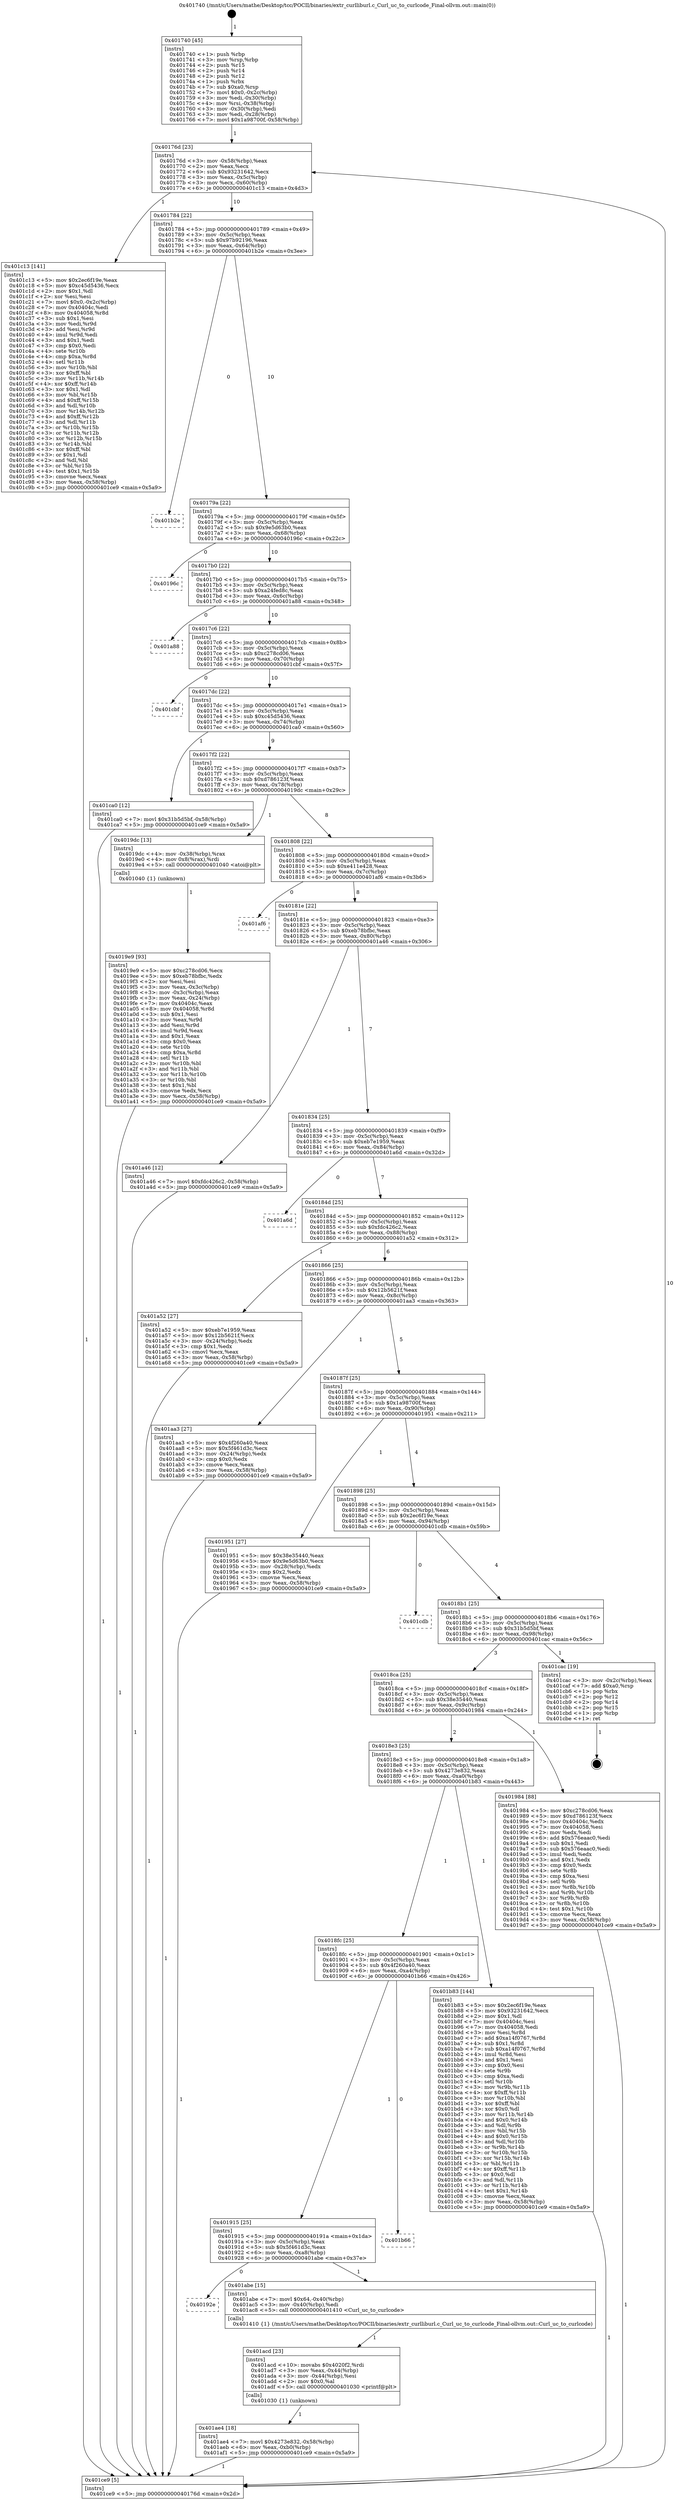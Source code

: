 digraph "0x401740" {
  label = "0x401740 (/mnt/c/Users/mathe/Desktop/tcc/POCII/binaries/extr_curlliburl.c_Curl_uc_to_curlcode_Final-ollvm.out::main(0))"
  labelloc = "t"
  node[shape=record]

  Entry [label="",width=0.3,height=0.3,shape=circle,fillcolor=black,style=filled]
  "0x40176d" [label="{
     0x40176d [23]\l
     | [instrs]\l
     &nbsp;&nbsp;0x40176d \<+3\>: mov -0x58(%rbp),%eax\l
     &nbsp;&nbsp;0x401770 \<+2\>: mov %eax,%ecx\l
     &nbsp;&nbsp;0x401772 \<+6\>: sub $0x93231642,%ecx\l
     &nbsp;&nbsp;0x401778 \<+3\>: mov %eax,-0x5c(%rbp)\l
     &nbsp;&nbsp;0x40177b \<+3\>: mov %ecx,-0x60(%rbp)\l
     &nbsp;&nbsp;0x40177e \<+6\>: je 0000000000401c13 \<main+0x4d3\>\l
  }"]
  "0x401c13" [label="{
     0x401c13 [141]\l
     | [instrs]\l
     &nbsp;&nbsp;0x401c13 \<+5\>: mov $0x2ec6f19e,%eax\l
     &nbsp;&nbsp;0x401c18 \<+5\>: mov $0xc45d5436,%ecx\l
     &nbsp;&nbsp;0x401c1d \<+2\>: mov $0x1,%dl\l
     &nbsp;&nbsp;0x401c1f \<+2\>: xor %esi,%esi\l
     &nbsp;&nbsp;0x401c21 \<+7\>: movl $0x0,-0x2c(%rbp)\l
     &nbsp;&nbsp;0x401c28 \<+7\>: mov 0x40404c,%edi\l
     &nbsp;&nbsp;0x401c2f \<+8\>: mov 0x404058,%r8d\l
     &nbsp;&nbsp;0x401c37 \<+3\>: sub $0x1,%esi\l
     &nbsp;&nbsp;0x401c3a \<+3\>: mov %edi,%r9d\l
     &nbsp;&nbsp;0x401c3d \<+3\>: add %esi,%r9d\l
     &nbsp;&nbsp;0x401c40 \<+4\>: imul %r9d,%edi\l
     &nbsp;&nbsp;0x401c44 \<+3\>: and $0x1,%edi\l
     &nbsp;&nbsp;0x401c47 \<+3\>: cmp $0x0,%edi\l
     &nbsp;&nbsp;0x401c4a \<+4\>: sete %r10b\l
     &nbsp;&nbsp;0x401c4e \<+4\>: cmp $0xa,%r8d\l
     &nbsp;&nbsp;0x401c52 \<+4\>: setl %r11b\l
     &nbsp;&nbsp;0x401c56 \<+3\>: mov %r10b,%bl\l
     &nbsp;&nbsp;0x401c59 \<+3\>: xor $0xff,%bl\l
     &nbsp;&nbsp;0x401c5c \<+3\>: mov %r11b,%r14b\l
     &nbsp;&nbsp;0x401c5f \<+4\>: xor $0xff,%r14b\l
     &nbsp;&nbsp;0x401c63 \<+3\>: xor $0x1,%dl\l
     &nbsp;&nbsp;0x401c66 \<+3\>: mov %bl,%r15b\l
     &nbsp;&nbsp;0x401c69 \<+4\>: and $0xff,%r15b\l
     &nbsp;&nbsp;0x401c6d \<+3\>: and %dl,%r10b\l
     &nbsp;&nbsp;0x401c70 \<+3\>: mov %r14b,%r12b\l
     &nbsp;&nbsp;0x401c73 \<+4\>: and $0xff,%r12b\l
     &nbsp;&nbsp;0x401c77 \<+3\>: and %dl,%r11b\l
     &nbsp;&nbsp;0x401c7a \<+3\>: or %r10b,%r15b\l
     &nbsp;&nbsp;0x401c7d \<+3\>: or %r11b,%r12b\l
     &nbsp;&nbsp;0x401c80 \<+3\>: xor %r12b,%r15b\l
     &nbsp;&nbsp;0x401c83 \<+3\>: or %r14b,%bl\l
     &nbsp;&nbsp;0x401c86 \<+3\>: xor $0xff,%bl\l
     &nbsp;&nbsp;0x401c89 \<+3\>: or $0x1,%dl\l
     &nbsp;&nbsp;0x401c8c \<+2\>: and %dl,%bl\l
     &nbsp;&nbsp;0x401c8e \<+3\>: or %bl,%r15b\l
     &nbsp;&nbsp;0x401c91 \<+4\>: test $0x1,%r15b\l
     &nbsp;&nbsp;0x401c95 \<+3\>: cmovne %ecx,%eax\l
     &nbsp;&nbsp;0x401c98 \<+3\>: mov %eax,-0x58(%rbp)\l
     &nbsp;&nbsp;0x401c9b \<+5\>: jmp 0000000000401ce9 \<main+0x5a9\>\l
  }"]
  "0x401784" [label="{
     0x401784 [22]\l
     | [instrs]\l
     &nbsp;&nbsp;0x401784 \<+5\>: jmp 0000000000401789 \<main+0x49\>\l
     &nbsp;&nbsp;0x401789 \<+3\>: mov -0x5c(%rbp),%eax\l
     &nbsp;&nbsp;0x40178c \<+5\>: sub $0x97b92196,%eax\l
     &nbsp;&nbsp;0x401791 \<+3\>: mov %eax,-0x64(%rbp)\l
     &nbsp;&nbsp;0x401794 \<+6\>: je 0000000000401b2e \<main+0x3ee\>\l
  }"]
  Exit [label="",width=0.3,height=0.3,shape=circle,fillcolor=black,style=filled,peripheries=2]
  "0x401b2e" [label="{
     0x401b2e\l
  }", style=dashed]
  "0x40179a" [label="{
     0x40179a [22]\l
     | [instrs]\l
     &nbsp;&nbsp;0x40179a \<+5\>: jmp 000000000040179f \<main+0x5f\>\l
     &nbsp;&nbsp;0x40179f \<+3\>: mov -0x5c(%rbp),%eax\l
     &nbsp;&nbsp;0x4017a2 \<+5\>: sub $0x9e5d63b0,%eax\l
     &nbsp;&nbsp;0x4017a7 \<+3\>: mov %eax,-0x68(%rbp)\l
     &nbsp;&nbsp;0x4017aa \<+6\>: je 000000000040196c \<main+0x22c\>\l
  }"]
  "0x401ae4" [label="{
     0x401ae4 [18]\l
     | [instrs]\l
     &nbsp;&nbsp;0x401ae4 \<+7\>: movl $0x4273e832,-0x58(%rbp)\l
     &nbsp;&nbsp;0x401aeb \<+6\>: mov %eax,-0xb0(%rbp)\l
     &nbsp;&nbsp;0x401af1 \<+5\>: jmp 0000000000401ce9 \<main+0x5a9\>\l
  }"]
  "0x40196c" [label="{
     0x40196c\l
  }", style=dashed]
  "0x4017b0" [label="{
     0x4017b0 [22]\l
     | [instrs]\l
     &nbsp;&nbsp;0x4017b0 \<+5\>: jmp 00000000004017b5 \<main+0x75\>\l
     &nbsp;&nbsp;0x4017b5 \<+3\>: mov -0x5c(%rbp),%eax\l
     &nbsp;&nbsp;0x4017b8 \<+5\>: sub $0xa24fed8c,%eax\l
     &nbsp;&nbsp;0x4017bd \<+3\>: mov %eax,-0x6c(%rbp)\l
     &nbsp;&nbsp;0x4017c0 \<+6\>: je 0000000000401a88 \<main+0x348\>\l
  }"]
  "0x401acd" [label="{
     0x401acd [23]\l
     | [instrs]\l
     &nbsp;&nbsp;0x401acd \<+10\>: movabs $0x4020f2,%rdi\l
     &nbsp;&nbsp;0x401ad7 \<+3\>: mov %eax,-0x44(%rbp)\l
     &nbsp;&nbsp;0x401ada \<+3\>: mov -0x44(%rbp),%esi\l
     &nbsp;&nbsp;0x401add \<+2\>: mov $0x0,%al\l
     &nbsp;&nbsp;0x401adf \<+5\>: call 0000000000401030 \<printf@plt\>\l
     | [calls]\l
     &nbsp;&nbsp;0x401030 \{1\} (unknown)\l
  }"]
  "0x401a88" [label="{
     0x401a88\l
  }", style=dashed]
  "0x4017c6" [label="{
     0x4017c6 [22]\l
     | [instrs]\l
     &nbsp;&nbsp;0x4017c6 \<+5\>: jmp 00000000004017cb \<main+0x8b\>\l
     &nbsp;&nbsp;0x4017cb \<+3\>: mov -0x5c(%rbp),%eax\l
     &nbsp;&nbsp;0x4017ce \<+5\>: sub $0xc278cd06,%eax\l
     &nbsp;&nbsp;0x4017d3 \<+3\>: mov %eax,-0x70(%rbp)\l
     &nbsp;&nbsp;0x4017d6 \<+6\>: je 0000000000401cbf \<main+0x57f\>\l
  }"]
  "0x40192e" [label="{
     0x40192e\l
  }", style=dashed]
  "0x401cbf" [label="{
     0x401cbf\l
  }", style=dashed]
  "0x4017dc" [label="{
     0x4017dc [22]\l
     | [instrs]\l
     &nbsp;&nbsp;0x4017dc \<+5\>: jmp 00000000004017e1 \<main+0xa1\>\l
     &nbsp;&nbsp;0x4017e1 \<+3\>: mov -0x5c(%rbp),%eax\l
     &nbsp;&nbsp;0x4017e4 \<+5\>: sub $0xc45d5436,%eax\l
     &nbsp;&nbsp;0x4017e9 \<+3\>: mov %eax,-0x74(%rbp)\l
     &nbsp;&nbsp;0x4017ec \<+6\>: je 0000000000401ca0 \<main+0x560\>\l
  }"]
  "0x401abe" [label="{
     0x401abe [15]\l
     | [instrs]\l
     &nbsp;&nbsp;0x401abe \<+7\>: movl $0x64,-0x40(%rbp)\l
     &nbsp;&nbsp;0x401ac5 \<+3\>: mov -0x40(%rbp),%edi\l
     &nbsp;&nbsp;0x401ac8 \<+5\>: call 0000000000401410 \<Curl_uc_to_curlcode\>\l
     | [calls]\l
     &nbsp;&nbsp;0x401410 \{1\} (/mnt/c/Users/mathe/Desktop/tcc/POCII/binaries/extr_curlliburl.c_Curl_uc_to_curlcode_Final-ollvm.out::Curl_uc_to_curlcode)\l
  }"]
  "0x401ca0" [label="{
     0x401ca0 [12]\l
     | [instrs]\l
     &nbsp;&nbsp;0x401ca0 \<+7\>: movl $0x31b5d5bf,-0x58(%rbp)\l
     &nbsp;&nbsp;0x401ca7 \<+5\>: jmp 0000000000401ce9 \<main+0x5a9\>\l
  }"]
  "0x4017f2" [label="{
     0x4017f2 [22]\l
     | [instrs]\l
     &nbsp;&nbsp;0x4017f2 \<+5\>: jmp 00000000004017f7 \<main+0xb7\>\l
     &nbsp;&nbsp;0x4017f7 \<+3\>: mov -0x5c(%rbp),%eax\l
     &nbsp;&nbsp;0x4017fa \<+5\>: sub $0xd786123f,%eax\l
     &nbsp;&nbsp;0x4017ff \<+3\>: mov %eax,-0x78(%rbp)\l
     &nbsp;&nbsp;0x401802 \<+6\>: je 00000000004019dc \<main+0x29c\>\l
  }"]
  "0x401915" [label="{
     0x401915 [25]\l
     | [instrs]\l
     &nbsp;&nbsp;0x401915 \<+5\>: jmp 000000000040191a \<main+0x1da\>\l
     &nbsp;&nbsp;0x40191a \<+3\>: mov -0x5c(%rbp),%eax\l
     &nbsp;&nbsp;0x40191d \<+5\>: sub $0x5f461d3c,%eax\l
     &nbsp;&nbsp;0x401922 \<+6\>: mov %eax,-0xa8(%rbp)\l
     &nbsp;&nbsp;0x401928 \<+6\>: je 0000000000401abe \<main+0x37e\>\l
  }"]
  "0x4019dc" [label="{
     0x4019dc [13]\l
     | [instrs]\l
     &nbsp;&nbsp;0x4019dc \<+4\>: mov -0x38(%rbp),%rax\l
     &nbsp;&nbsp;0x4019e0 \<+4\>: mov 0x8(%rax),%rdi\l
     &nbsp;&nbsp;0x4019e4 \<+5\>: call 0000000000401040 \<atoi@plt\>\l
     | [calls]\l
     &nbsp;&nbsp;0x401040 \{1\} (unknown)\l
  }"]
  "0x401808" [label="{
     0x401808 [22]\l
     | [instrs]\l
     &nbsp;&nbsp;0x401808 \<+5\>: jmp 000000000040180d \<main+0xcd\>\l
     &nbsp;&nbsp;0x40180d \<+3\>: mov -0x5c(%rbp),%eax\l
     &nbsp;&nbsp;0x401810 \<+5\>: sub $0xe411e428,%eax\l
     &nbsp;&nbsp;0x401815 \<+3\>: mov %eax,-0x7c(%rbp)\l
     &nbsp;&nbsp;0x401818 \<+6\>: je 0000000000401af6 \<main+0x3b6\>\l
  }"]
  "0x401b66" [label="{
     0x401b66\l
  }", style=dashed]
  "0x401af6" [label="{
     0x401af6\l
  }", style=dashed]
  "0x40181e" [label="{
     0x40181e [22]\l
     | [instrs]\l
     &nbsp;&nbsp;0x40181e \<+5\>: jmp 0000000000401823 \<main+0xe3\>\l
     &nbsp;&nbsp;0x401823 \<+3\>: mov -0x5c(%rbp),%eax\l
     &nbsp;&nbsp;0x401826 \<+5\>: sub $0xeb78bfbc,%eax\l
     &nbsp;&nbsp;0x40182b \<+3\>: mov %eax,-0x80(%rbp)\l
     &nbsp;&nbsp;0x40182e \<+6\>: je 0000000000401a46 \<main+0x306\>\l
  }"]
  "0x4018fc" [label="{
     0x4018fc [25]\l
     | [instrs]\l
     &nbsp;&nbsp;0x4018fc \<+5\>: jmp 0000000000401901 \<main+0x1c1\>\l
     &nbsp;&nbsp;0x401901 \<+3\>: mov -0x5c(%rbp),%eax\l
     &nbsp;&nbsp;0x401904 \<+5\>: sub $0x4f260a40,%eax\l
     &nbsp;&nbsp;0x401909 \<+6\>: mov %eax,-0xa4(%rbp)\l
     &nbsp;&nbsp;0x40190f \<+6\>: je 0000000000401b66 \<main+0x426\>\l
  }"]
  "0x401a46" [label="{
     0x401a46 [12]\l
     | [instrs]\l
     &nbsp;&nbsp;0x401a46 \<+7\>: movl $0xfdc426c2,-0x58(%rbp)\l
     &nbsp;&nbsp;0x401a4d \<+5\>: jmp 0000000000401ce9 \<main+0x5a9\>\l
  }"]
  "0x401834" [label="{
     0x401834 [25]\l
     | [instrs]\l
     &nbsp;&nbsp;0x401834 \<+5\>: jmp 0000000000401839 \<main+0xf9\>\l
     &nbsp;&nbsp;0x401839 \<+3\>: mov -0x5c(%rbp),%eax\l
     &nbsp;&nbsp;0x40183c \<+5\>: sub $0xeb7e1959,%eax\l
     &nbsp;&nbsp;0x401841 \<+6\>: mov %eax,-0x84(%rbp)\l
     &nbsp;&nbsp;0x401847 \<+6\>: je 0000000000401a6d \<main+0x32d\>\l
  }"]
  "0x401b83" [label="{
     0x401b83 [144]\l
     | [instrs]\l
     &nbsp;&nbsp;0x401b83 \<+5\>: mov $0x2ec6f19e,%eax\l
     &nbsp;&nbsp;0x401b88 \<+5\>: mov $0x93231642,%ecx\l
     &nbsp;&nbsp;0x401b8d \<+2\>: mov $0x1,%dl\l
     &nbsp;&nbsp;0x401b8f \<+7\>: mov 0x40404c,%esi\l
     &nbsp;&nbsp;0x401b96 \<+7\>: mov 0x404058,%edi\l
     &nbsp;&nbsp;0x401b9d \<+3\>: mov %esi,%r8d\l
     &nbsp;&nbsp;0x401ba0 \<+7\>: add $0xa14f0767,%r8d\l
     &nbsp;&nbsp;0x401ba7 \<+4\>: sub $0x1,%r8d\l
     &nbsp;&nbsp;0x401bab \<+7\>: sub $0xa14f0767,%r8d\l
     &nbsp;&nbsp;0x401bb2 \<+4\>: imul %r8d,%esi\l
     &nbsp;&nbsp;0x401bb6 \<+3\>: and $0x1,%esi\l
     &nbsp;&nbsp;0x401bb9 \<+3\>: cmp $0x0,%esi\l
     &nbsp;&nbsp;0x401bbc \<+4\>: sete %r9b\l
     &nbsp;&nbsp;0x401bc0 \<+3\>: cmp $0xa,%edi\l
     &nbsp;&nbsp;0x401bc3 \<+4\>: setl %r10b\l
     &nbsp;&nbsp;0x401bc7 \<+3\>: mov %r9b,%r11b\l
     &nbsp;&nbsp;0x401bca \<+4\>: xor $0xff,%r11b\l
     &nbsp;&nbsp;0x401bce \<+3\>: mov %r10b,%bl\l
     &nbsp;&nbsp;0x401bd1 \<+3\>: xor $0xff,%bl\l
     &nbsp;&nbsp;0x401bd4 \<+3\>: xor $0x0,%dl\l
     &nbsp;&nbsp;0x401bd7 \<+3\>: mov %r11b,%r14b\l
     &nbsp;&nbsp;0x401bda \<+4\>: and $0x0,%r14b\l
     &nbsp;&nbsp;0x401bde \<+3\>: and %dl,%r9b\l
     &nbsp;&nbsp;0x401be1 \<+3\>: mov %bl,%r15b\l
     &nbsp;&nbsp;0x401be4 \<+4\>: and $0x0,%r15b\l
     &nbsp;&nbsp;0x401be8 \<+3\>: and %dl,%r10b\l
     &nbsp;&nbsp;0x401beb \<+3\>: or %r9b,%r14b\l
     &nbsp;&nbsp;0x401bee \<+3\>: or %r10b,%r15b\l
     &nbsp;&nbsp;0x401bf1 \<+3\>: xor %r15b,%r14b\l
     &nbsp;&nbsp;0x401bf4 \<+3\>: or %bl,%r11b\l
     &nbsp;&nbsp;0x401bf7 \<+4\>: xor $0xff,%r11b\l
     &nbsp;&nbsp;0x401bfb \<+3\>: or $0x0,%dl\l
     &nbsp;&nbsp;0x401bfe \<+3\>: and %dl,%r11b\l
     &nbsp;&nbsp;0x401c01 \<+3\>: or %r11b,%r14b\l
     &nbsp;&nbsp;0x401c04 \<+4\>: test $0x1,%r14b\l
     &nbsp;&nbsp;0x401c08 \<+3\>: cmovne %ecx,%eax\l
     &nbsp;&nbsp;0x401c0b \<+3\>: mov %eax,-0x58(%rbp)\l
     &nbsp;&nbsp;0x401c0e \<+5\>: jmp 0000000000401ce9 \<main+0x5a9\>\l
  }"]
  "0x401a6d" [label="{
     0x401a6d\l
  }", style=dashed]
  "0x40184d" [label="{
     0x40184d [25]\l
     | [instrs]\l
     &nbsp;&nbsp;0x40184d \<+5\>: jmp 0000000000401852 \<main+0x112\>\l
     &nbsp;&nbsp;0x401852 \<+3\>: mov -0x5c(%rbp),%eax\l
     &nbsp;&nbsp;0x401855 \<+5\>: sub $0xfdc426c2,%eax\l
     &nbsp;&nbsp;0x40185a \<+6\>: mov %eax,-0x88(%rbp)\l
     &nbsp;&nbsp;0x401860 \<+6\>: je 0000000000401a52 \<main+0x312\>\l
  }"]
  "0x4019e9" [label="{
     0x4019e9 [93]\l
     | [instrs]\l
     &nbsp;&nbsp;0x4019e9 \<+5\>: mov $0xc278cd06,%ecx\l
     &nbsp;&nbsp;0x4019ee \<+5\>: mov $0xeb78bfbc,%edx\l
     &nbsp;&nbsp;0x4019f3 \<+2\>: xor %esi,%esi\l
     &nbsp;&nbsp;0x4019f5 \<+3\>: mov %eax,-0x3c(%rbp)\l
     &nbsp;&nbsp;0x4019f8 \<+3\>: mov -0x3c(%rbp),%eax\l
     &nbsp;&nbsp;0x4019fb \<+3\>: mov %eax,-0x24(%rbp)\l
     &nbsp;&nbsp;0x4019fe \<+7\>: mov 0x40404c,%eax\l
     &nbsp;&nbsp;0x401a05 \<+8\>: mov 0x404058,%r8d\l
     &nbsp;&nbsp;0x401a0d \<+3\>: sub $0x1,%esi\l
     &nbsp;&nbsp;0x401a10 \<+3\>: mov %eax,%r9d\l
     &nbsp;&nbsp;0x401a13 \<+3\>: add %esi,%r9d\l
     &nbsp;&nbsp;0x401a16 \<+4\>: imul %r9d,%eax\l
     &nbsp;&nbsp;0x401a1a \<+3\>: and $0x1,%eax\l
     &nbsp;&nbsp;0x401a1d \<+3\>: cmp $0x0,%eax\l
     &nbsp;&nbsp;0x401a20 \<+4\>: sete %r10b\l
     &nbsp;&nbsp;0x401a24 \<+4\>: cmp $0xa,%r8d\l
     &nbsp;&nbsp;0x401a28 \<+4\>: setl %r11b\l
     &nbsp;&nbsp;0x401a2c \<+3\>: mov %r10b,%bl\l
     &nbsp;&nbsp;0x401a2f \<+3\>: and %r11b,%bl\l
     &nbsp;&nbsp;0x401a32 \<+3\>: xor %r11b,%r10b\l
     &nbsp;&nbsp;0x401a35 \<+3\>: or %r10b,%bl\l
     &nbsp;&nbsp;0x401a38 \<+3\>: test $0x1,%bl\l
     &nbsp;&nbsp;0x401a3b \<+3\>: cmovne %edx,%ecx\l
     &nbsp;&nbsp;0x401a3e \<+3\>: mov %ecx,-0x58(%rbp)\l
     &nbsp;&nbsp;0x401a41 \<+5\>: jmp 0000000000401ce9 \<main+0x5a9\>\l
  }"]
  "0x401a52" [label="{
     0x401a52 [27]\l
     | [instrs]\l
     &nbsp;&nbsp;0x401a52 \<+5\>: mov $0xeb7e1959,%eax\l
     &nbsp;&nbsp;0x401a57 \<+5\>: mov $0x12b5621f,%ecx\l
     &nbsp;&nbsp;0x401a5c \<+3\>: mov -0x24(%rbp),%edx\l
     &nbsp;&nbsp;0x401a5f \<+3\>: cmp $0x1,%edx\l
     &nbsp;&nbsp;0x401a62 \<+3\>: cmovl %ecx,%eax\l
     &nbsp;&nbsp;0x401a65 \<+3\>: mov %eax,-0x58(%rbp)\l
     &nbsp;&nbsp;0x401a68 \<+5\>: jmp 0000000000401ce9 \<main+0x5a9\>\l
  }"]
  "0x401866" [label="{
     0x401866 [25]\l
     | [instrs]\l
     &nbsp;&nbsp;0x401866 \<+5\>: jmp 000000000040186b \<main+0x12b\>\l
     &nbsp;&nbsp;0x40186b \<+3\>: mov -0x5c(%rbp),%eax\l
     &nbsp;&nbsp;0x40186e \<+5\>: sub $0x12b5621f,%eax\l
     &nbsp;&nbsp;0x401873 \<+6\>: mov %eax,-0x8c(%rbp)\l
     &nbsp;&nbsp;0x401879 \<+6\>: je 0000000000401aa3 \<main+0x363\>\l
  }"]
  "0x4018e3" [label="{
     0x4018e3 [25]\l
     | [instrs]\l
     &nbsp;&nbsp;0x4018e3 \<+5\>: jmp 00000000004018e8 \<main+0x1a8\>\l
     &nbsp;&nbsp;0x4018e8 \<+3\>: mov -0x5c(%rbp),%eax\l
     &nbsp;&nbsp;0x4018eb \<+5\>: sub $0x4273e832,%eax\l
     &nbsp;&nbsp;0x4018f0 \<+6\>: mov %eax,-0xa0(%rbp)\l
     &nbsp;&nbsp;0x4018f6 \<+6\>: je 0000000000401b83 \<main+0x443\>\l
  }"]
  "0x401aa3" [label="{
     0x401aa3 [27]\l
     | [instrs]\l
     &nbsp;&nbsp;0x401aa3 \<+5\>: mov $0x4f260a40,%eax\l
     &nbsp;&nbsp;0x401aa8 \<+5\>: mov $0x5f461d3c,%ecx\l
     &nbsp;&nbsp;0x401aad \<+3\>: mov -0x24(%rbp),%edx\l
     &nbsp;&nbsp;0x401ab0 \<+3\>: cmp $0x0,%edx\l
     &nbsp;&nbsp;0x401ab3 \<+3\>: cmove %ecx,%eax\l
     &nbsp;&nbsp;0x401ab6 \<+3\>: mov %eax,-0x58(%rbp)\l
     &nbsp;&nbsp;0x401ab9 \<+5\>: jmp 0000000000401ce9 \<main+0x5a9\>\l
  }"]
  "0x40187f" [label="{
     0x40187f [25]\l
     | [instrs]\l
     &nbsp;&nbsp;0x40187f \<+5\>: jmp 0000000000401884 \<main+0x144\>\l
     &nbsp;&nbsp;0x401884 \<+3\>: mov -0x5c(%rbp),%eax\l
     &nbsp;&nbsp;0x401887 \<+5\>: sub $0x1a98700f,%eax\l
     &nbsp;&nbsp;0x40188c \<+6\>: mov %eax,-0x90(%rbp)\l
     &nbsp;&nbsp;0x401892 \<+6\>: je 0000000000401951 \<main+0x211\>\l
  }"]
  "0x401984" [label="{
     0x401984 [88]\l
     | [instrs]\l
     &nbsp;&nbsp;0x401984 \<+5\>: mov $0xc278cd06,%eax\l
     &nbsp;&nbsp;0x401989 \<+5\>: mov $0xd786123f,%ecx\l
     &nbsp;&nbsp;0x40198e \<+7\>: mov 0x40404c,%edx\l
     &nbsp;&nbsp;0x401995 \<+7\>: mov 0x404058,%esi\l
     &nbsp;&nbsp;0x40199c \<+2\>: mov %edx,%edi\l
     &nbsp;&nbsp;0x40199e \<+6\>: add $0x576eaac0,%edi\l
     &nbsp;&nbsp;0x4019a4 \<+3\>: sub $0x1,%edi\l
     &nbsp;&nbsp;0x4019a7 \<+6\>: sub $0x576eaac0,%edi\l
     &nbsp;&nbsp;0x4019ad \<+3\>: imul %edi,%edx\l
     &nbsp;&nbsp;0x4019b0 \<+3\>: and $0x1,%edx\l
     &nbsp;&nbsp;0x4019b3 \<+3\>: cmp $0x0,%edx\l
     &nbsp;&nbsp;0x4019b6 \<+4\>: sete %r8b\l
     &nbsp;&nbsp;0x4019ba \<+3\>: cmp $0xa,%esi\l
     &nbsp;&nbsp;0x4019bd \<+4\>: setl %r9b\l
     &nbsp;&nbsp;0x4019c1 \<+3\>: mov %r8b,%r10b\l
     &nbsp;&nbsp;0x4019c4 \<+3\>: and %r9b,%r10b\l
     &nbsp;&nbsp;0x4019c7 \<+3\>: xor %r9b,%r8b\l
     &nbsp;&nbsp;0x4019ca \<+3\>: or %r8b,%r10b\l
     &nbsp;&nbsp;0x4019cd \<+4\>: test $0x1,%r10b\l
     &nbsp;&nbsp;0x4019d1 \<+3\>: cmovne %ecx,%eax\l
     &nbsp;&nbsp;0x4019d4 \<+3\>: mov %eax,-0x58(%rbp)\l
     &nbsp;&nbsp;0x4019d7 \<+5\>: jmp 0000000000401ce9 \<main+0x5a9\>\l
  }"]
  "0x401951" [label="{
     0x401951 [27]\l
     | [instrs]\l
     &nbsp;&nbsp;0x401951 \<+5\>: mov $0x38e35440,%eax\l
     &nbsp;&nbsp;0x401956 \<+5\>: mov $0x9e5d63b0,%ecx\l
     &nbsp;&nbsp;0x40195b \<+3\>: mov -0x28(%rbp),%edx\l
     &nbsp;&nbsp;0x40195e \<+3\>: cmp $0x2,%edx\l
     &nbsp;&nbsp;0x401961 \<+3\>: cmovne %ecx,%eax\l
     &nbsp;&nbsp;0x401964 \<+3\>: mov %eax,-0x58(%rbp)\l
     &nbsp;&nbsp;0x401967 \<+5\>: jmp 0000000000401ce9 \<main+0x5a9\>\l
  }"]
  "0x401898" [label="{
     0x401898 [25]\l
     | [instrs]\l
     &nbsp;&nbsp;0x401898 \<+5\>: jmp 000000000040189d \<main+0x15d\>\l
     &nbsp;&nbsp;0x40189d \<+3\>: mov -0x5c(%rbp),%eax\l
     &nbsp;&nbsp;0x4018a0 \<+5\>: sub $0x2ec6f19e,%eax\l
     &nbsp;&nbsp;0x4018a5 \<+6\>: mov %eax,-0x94(%rbp)\l
     &nbsp;&nbsp;0x4018ab \<+6\>: je 0000000000401cdb \<main+0x59b\>\l
  }"]
  "0x401ce9" [label="{
     0x401ce9 [5]\l
     | [instrs]\l
     &nbsp;&nbsp;0x401ce9 \<+5\>: jmp 000000000040176d \<main+0x2d\>\l
  }"]
  "0x401740" [label="{
     0x401740 [45]\l
     | [instrs]\l
     &nbsp;&nbsp;0x401740 \<+1\>: push %rbp\l
     &nbsp;&nbsp;0x401741 \<+3\>: mov %rsp,%rbp\l
     &nbsp;&nbsp;0x401744 \<+2\>: push %r15\l
     &nbsp;&nbsp;0x401746 \<+2\>: push %r14\l
     &nbsp;&nbsp;0x401748 \<+2\>: push %r12\l
     &nbsp;&nbsp;0x40174a \<+1\>: push %rbx\l
     &nbsp;&nbsp;0x40174b \<+7\>: sub $0xa0,%rsp\l
     &nbsp;&nbsp;0x401752 \<+7\>: movl $0x0,-0x2c(%rbp)\l
     &nbsp;&nbsp;0x401759 \<+3\>: mov %edi,-0x30(%rbp)\l
     &nbsp;&nbsp;0x40175c \<+4\>: mov %rsi,-0x38(%rbp)\l
     &nbsp;&nbsp;0x401760 \<+3\>: mov -0x30(%rbp),%edi\l
     &nbsp;&nbsp;0x401763 \<+3\>: mov %edi,-0x28(%rbp)\l
     &nbsp;&nbsp;0x401766 \<+7\>: movl $0x1a98700f,-0x58(%rbp)\l
  }"]
  "0x4018ca" [label="{
     0x4018ca [25]\l
     | [instrs]\l
     &nbsp;&nbsp;0x4018ca \<+5\>: jmp 00000000004018cf \<main+0x18f\>\l
     &nbsp;&nbsp;0x4018cf \<+3\>: mov -0x5c(%rbp),%eax\l
     &nbsp;&nbsp;0x4018d2 \<+5\>: sub $0x38e35440,%eax\l
     &nbsp;&nbsp;0x4018d7 \<+6\>: mov %eax,-0x9c(%rbp)\l
     &nbsp;&nbsp;0x4018dd \<+6\>: je 0000000000401984 \<main+0x244\>\l
  }"]
  "0x401cdb" [label="{
     0x401cdb\l
  }", style=dashed]
  "0x4018b1" [label="{
     0x4018b1 [25]\l
     | [instrs]\l
     &nbsp;&nbsp;0x4018b1 \<+5\>: jmp 00000000004018b6 \<main+0x176\>\l
     &nbsp;&nbsp;0x4018b6 \<+3\>: mov -0x5c(%rbp),%eax\l
     &nbsp;&nbsp;0x4018b9 \<+5\>: sub $0x31b5d5bf,%eax\l
     &nbsp;&nbsp;0x4018be \<+6\>: mov %eax,-0x98(%rbp)\l
     &nbsp;&nbsp;0x4018c4 \<+6\>: je 0000000000401cac \<main+0x56c\>\l
  }"]
  "0x401cac" [label="{
     0x401cac [19]\l
     | [instrs]\l
     &nbsp;&nbsp;0x401cac \<+3\>: mov -0x2c(%rbp),%eax\l
     &nbsp;&nbsp;0x401caf \<+7\>: add $0xa0,%rsp\l
     &nbsp;&nbsp;0x401cb6 \<+1\>: pop %rbx\l
     &nbsp;&nbsp;0x401cb7 \<+2\>: pop %r12\l
     &nbsp;&nbsp;0x401cb9 \<+2\>: pop %r14\l
     &nbsp;&nbsp;0x401cbb \<+2\>: pop %r15\l
     &nbsp;&nbsp;0x401cbd \<+1\>: pop %rbp\l
     &nbsp;&nbsp;0x401cbe \<+1\>: ret\l
  }"]
  Entry -> "0x401740" [label=" 1"]
  "0x40176d" -> "0x401c13" [label=" 1"]
  "0x40176d" -> "0x401784" [label=" 10"]
  "0x401cac" -> Exit [label=" 1"]
  "0x401784" -> "0x401b2e" [label=" 0"]
  "0x401784" -> "0x40179a" [label=" 10"]
  "0x401ca0" -> "0x401ce9" [label=" 1"]
  "0x40179a" -> "0x40196c" [label=" 0"]
  "0x40179a" -> "0x4017b0" [label=" 10"]
  "0x401c13" -> "0x401ce9" [label=" 1"]
  "0x4017b0" -> "0x401a88" [label=" 0"]
  "0x4017b0" -> "0x4017c6" [label=" 10"]
  "0x401b83" -> "0x401ce9" [label=" 1"]
  "0x4017c6" -> "0x401cbf" [label=" 0"]
  "0x4017c6" -> "0x4017dc" [label=" 10"]
  "0x401ae4" -> "0x401ce9" [label=" 1"]
  "0x4017dc" -> "0x401ca0" [label=" 1"]
  "0x4017dc" -> "0x4017f2" [label=" 9"]
  "0x401acd" -> "0x401ae4" [label=" 1"]
  "0x4017f2" -> "0x4019dc" [label=" 1"]
  "0x4017f2" -> "0x401808" [label=" 8"]
  "0x401915" -> "0x40192e" [label=" 0"]
  "0x401808" -> "0x401af6" [label=" 0"]
  "0x401808" -> "0x40181e" [label=" 8"]
  "0x401915" -> "0x401abe" [label=" 1"]
  "0x40181e" -> "0x401a46" [label=" 1"]
  "0x40181e" -> "0x401834" [label=" 7"]
  "0x4018fc" -> "0x401915" [label=" 1"]
  "0x401834" -> "0x401a6d" [label=" 0"]
  "0x401834" -> "0x40184d" [label=" 7"]
  "0x4018fc" -> "0x401b66" [label=" 0"]
  "0x40184d" -> "0x401a52" [label=" 1"]
  "0x40184d" -> "0x401866" [label=" 6"]
  "0x4018e3" -> "0x4018fc" [label=" 1"]
  "0x401866" -> "0x401aa3" [label=" 1"]
  "0x401866" -> "0x40187f" [label=" 5"]
  "0x4018e3" -> "0x401b83" [label=" 1"]
  "0x40187f" -> "0x401951" [label=" 1"]
  "0x40187f" -> "0x401898" [label=" 4"]
  "0x401951" -> "0x401ce9" [label=" 1"]
  "0x401740" -> "0x40176d" [label=" 1"]
  "0x401ce9" -> "0x40176d" [label=" 10"]
  "0x401abe" -> "0x401acd" [label=" 1"]
  "0x401898" -> "0x401cdb" [label=" 0"]
  "0x401898" -> "0x4018b1" [label=" 4"]
  "0x401a52" -> "0x401ce9" [label=" 1"]
  "0x4018b1" -> "0x401cac" [label=" 1"]
  "0x4018b1" -> "0x4018ca" [label=" 3"]
  "0x401aa3" -> "0x401ce9" [label=" 1"]
  "0x4018ca" -> "0x401984" [label=" 1"]
  "0x4018ca" -> "0x4018e3" [label=" 2"]
  "0x401984" -> "0x401ce9" [label=" 1"]
  "0x4019dc" -> "0x4019e9" [label=" 1"]
  "0x4019e9" -> "0x401ce9" [label=" 1"]
  "0x401a46" -> "0x401ce9" [label=" 1"]
}
